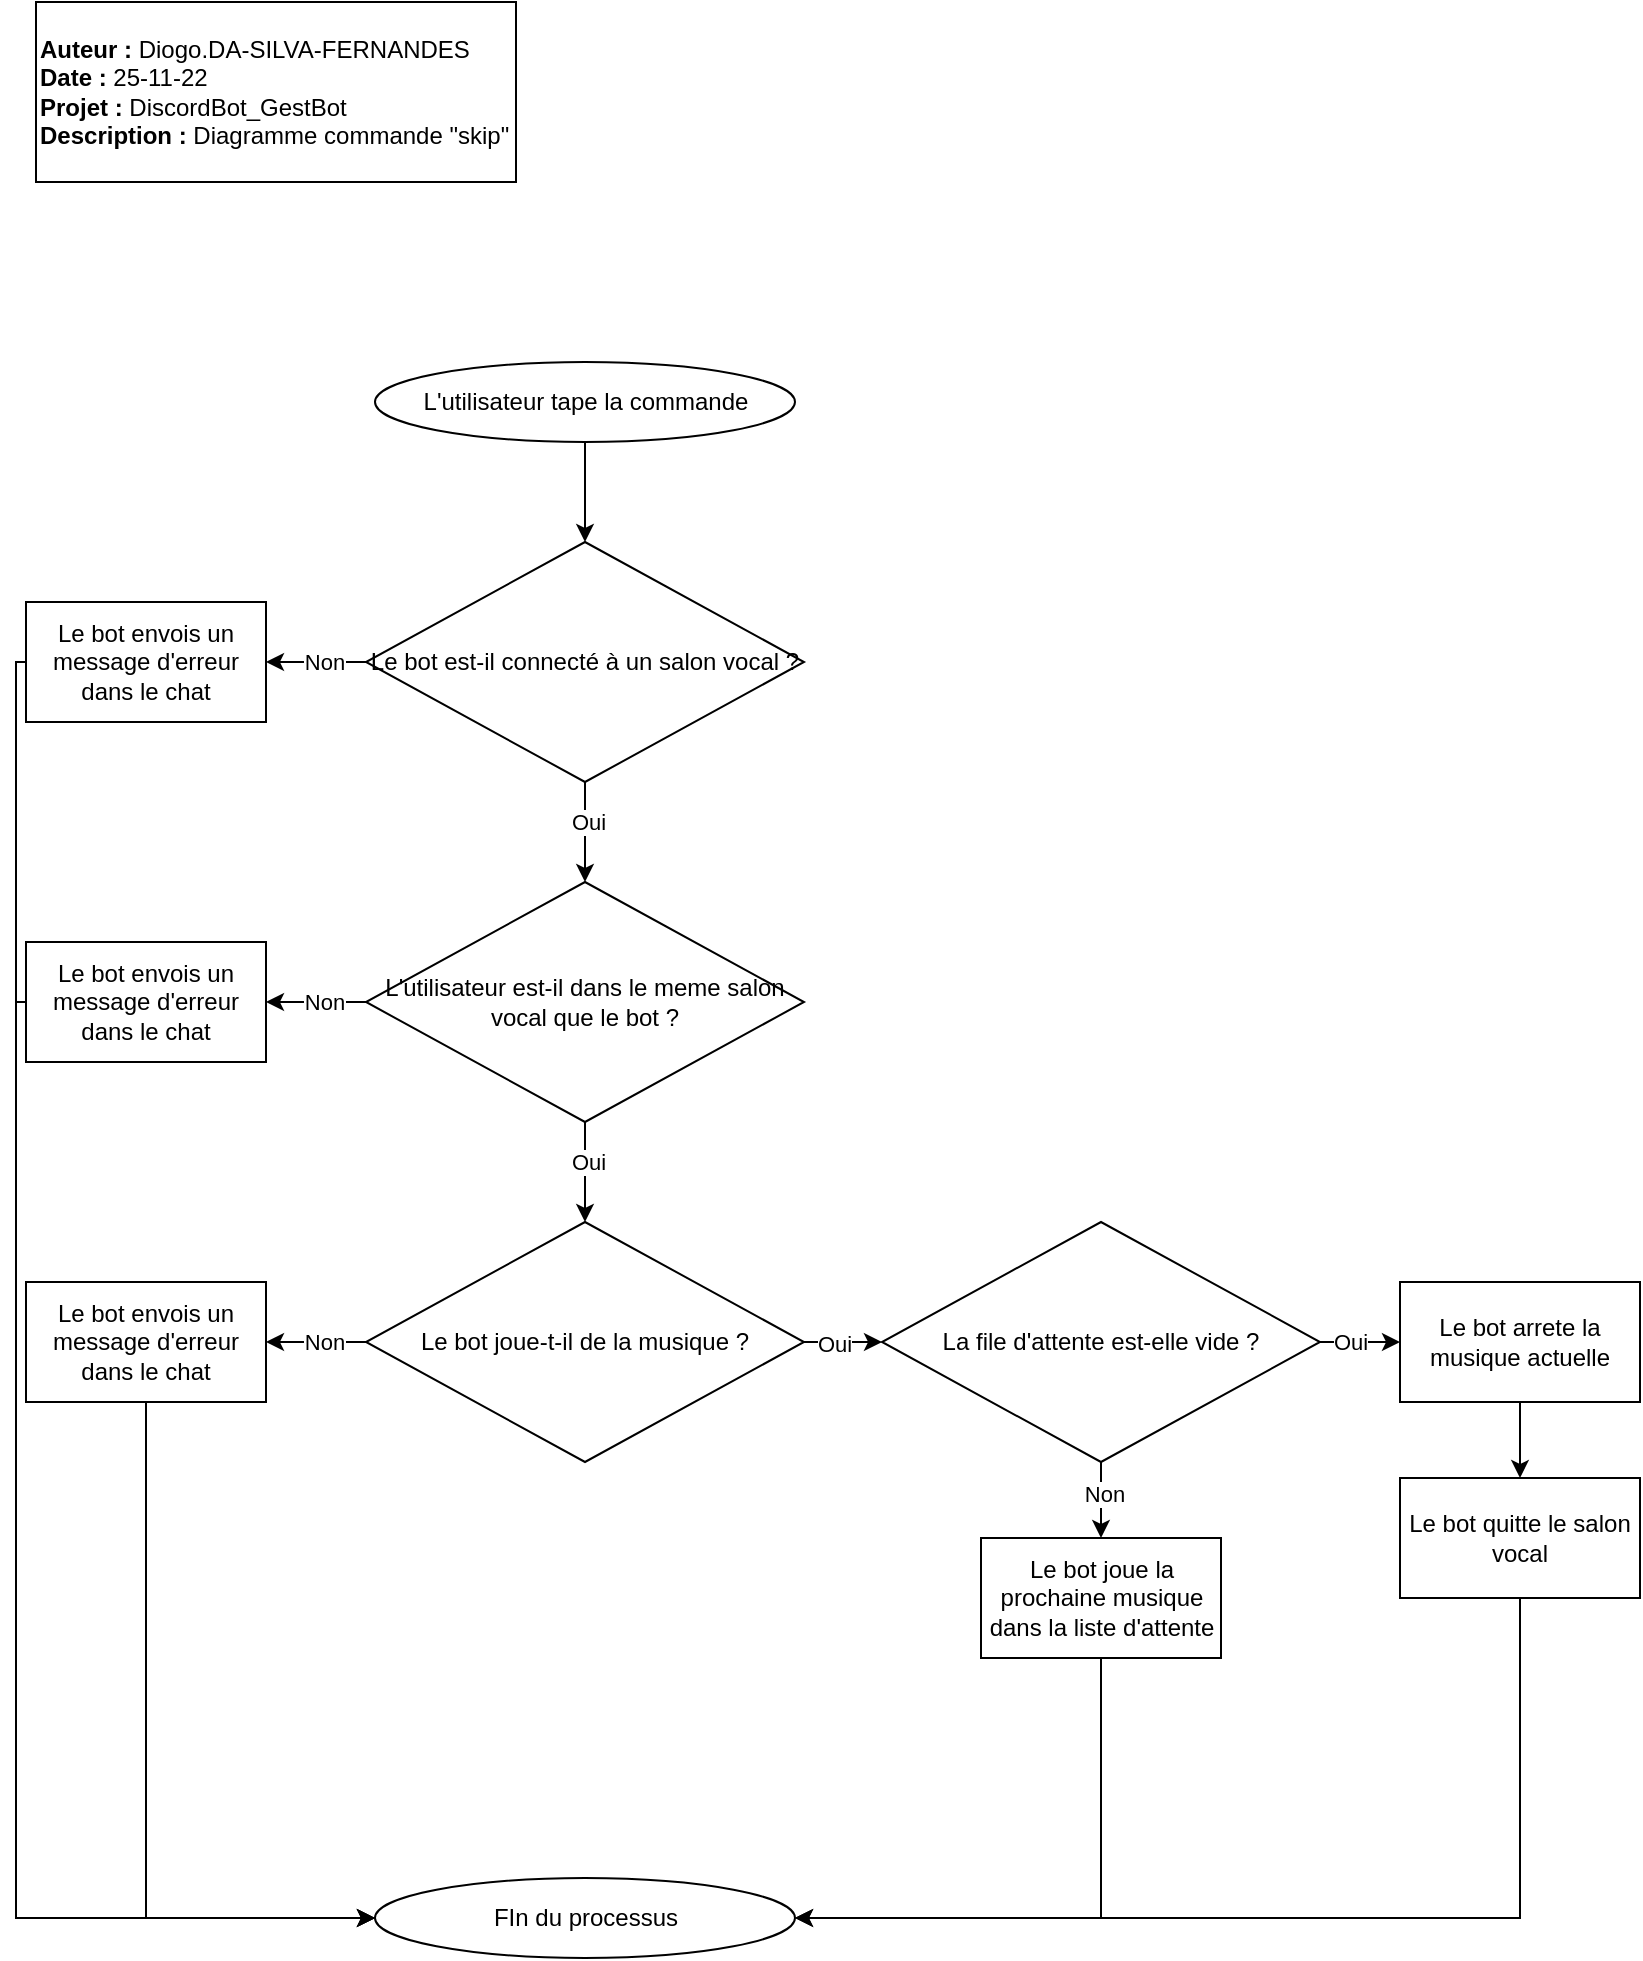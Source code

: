 <mxfile version="20.3.0" type="device"><diagram id="C5RBs43oDa-KdzZeNtuy" name="Page-1"><mxGraphModel dx="1185" dy="714" grid="1" gridSize="10" guides="1" tooltips="1" connect="1" arrows="1" fold="1" page="1" pageScale="1" pageWidth="827" pageHeight="1169" math="0" shadow="0"><root><mxCell id="WIyWlLk6GJQsqaUBKTNV-0"/><mxCell id="WIyWlLk6GJQsqaUBKTNV-1" parent="WIyWlLk6GJQsqaUBKTNV-0"/><mxCell id="dV4Sxf6LGVnAyfoYmHct-1" style="edgeStyle=orthogonalEdgeStyle;rounded=0;orthogonalLoop=1;jettySize=auto;html=1;exitX=0.5;exitY=1;exitDx=0;exitDy=0;entryX=0.5;entryY=0;entryDx=0;entryDy=0;" parent="WIyWlLk6GJQsqaUBKTNV-1" source="dV4Sxf6LGVnAyfoYmHct-2" target="dV4Sxf6LGVnAyfoYmHct-7" edge="1"><mxGeometry relative="1" as="geometry"/></mxCell><mxCell id="dV4Sxf6LGVnAyfoYmHct-2" value="L'utilisateur tape la commande" style="ellipse;whiteSpace=wrap;html=1;" parent="WIyWlLk6GJQsqaUBKTNV-1" vertex="1"><mxGeometry x="189.5" y="230" width="210" height="40" as="geometry"/></mxCell><mxCell id="dV4Sxf6LGVnAyfoYmHct-3" style="edgeStyle=orthogonalEdgeStyle;rounded=0;orthogonalLoop=1;jettySize=auto;html=1;exitX=0;exitY=0.5;exitDx=0;exitDy=0;entryX=1;entryY=0.5;entryDx=0;entryDy=0;" parent="WIyWlLk6GJQsqaUBKTNV-1" source="dV4Sxf6LGVnAyfoYmHct-7" target="dV4Sxf6LGVnAyfoYmHct-9" edge="1"><mxGeometry relative="1" as="geometry"/></mxCell><mxCell id="dV4Sxf6LGVnAyfoYmHct-4" value="Non" style="edgeLabel;html=1;align=center;verticalAlign=middle;resizable=0;points=[];" parent="dV4Sxf6LGVnAyfoYmHct-3" vertex="1" connectable="0"><mxGeometry x="0.185" y="-1" relative="1" as="geometry"><mxPoint x="8" y="1" as="offset"/></mxGeometry></mxCell><mxCell id="dV4Sxf6LGVnAyfoYmHct-5" style="edgeStyle=orthogonalEdgeStyle;rounded=0;orthogonalLoop=1;jettySize=auto;html=1;entryX=0.5;entryY=0;entryDx=0;entryDy=0;" parent="WIyWlLk6GJQsqaUBKTNV-1" source="dV4Sxf6LGVnAyfoYmHct-7" target="dV4Sxf6LGVnAyfoYmHct-12" edge="1"><mxGeometry relative="1" as="geometry"><mxPoint x="298.5" y="480" as="targetPoint"/></mxGeometry></mxCell><mxCell id="dV4Sxf6LGVnAyfoYmHct-6" value="Oui" style="edgeLabel;html=1;align=center;verticalAlign=middle;resizable=0;points=[];" parent="dV4Sxf6LGVnAyfoYmHct-5" vertex="1" connectable="0"><mxGeometry x="-0.21" y="1" relative="1" as="geometry"><mxPoint as="offset"/></mxGeometry></mxCell><mxCell id="dV4Sxf6LGVnAyfoYmHct-7" value="Le bot est-il connecté à un salon vocal ?" style="rhombus;whiteSpace=wrap;html=1;" parent="WIyWlLk6GJQsqaUBKTNV-1" vertex="1"><mxGeometry x="185" y="320" width="219" height="120" as="geometry"/></mxCell><mxCell id="dV4Sxf6LGVnAyfoYmHct-8" style="edgeStyle=orthogonalEdgeStyle;rounded=0;orthogonalLoop=1;jettySize=auto;html=1;exitX=0;exitY=0.5;exitDx=0;exitDy=0;entryX=0;entryY=0.5;entryDx=0;entryDy=0;" parent="WIyWlLk6GJQsqaUBKTNV-1" source="dV4Sxf6LGVnAyfoYmHct-9" target="dV4Sxf6LGVnAyfoYmHct-26" edge="1"><mxGeometry relative="1" as="geometry"><mxPoint x="166" y="855" as="targetPoint"/><Array as="points"><mxPoint x="10" y="380"/><mxPoint x="10" y="1008"/></Array></mxGeometry></mxCell><mxCell id="dV4Sxf6LGVnAyfoYmHct-9" value="Le bot envois un message d'erreur dans le chat" style="rounded=0;whiteSpace=wrap;html=1;" parent="WIyWlLk6GJQsqaUBKTNV-1" vertex="1"><mxGeometry x="15" y="350" width="120" height="60" as="geometry"/></mxCell><mxCell id="dV4Sxf6LGVnAyfoYmHct-10" style="edgeStyle=orthogonalEdgeStyle;rounded=0;orthogonalLoop=1;jettySize=auto;html=1;exitX=0.5;exitY=1;exitDx=0;exitDy=0;entryX=0.5;entryY=0;entryDx=0;entryDy=0;" parent="WIyWlLk6GJQsqaUBKTNV-1" source="dV4Sxf6LGVnAyfoYmHct-12" target="dV4Sxf6LGVnAyfoYmHct-21" edge="1"><mxGeometry relative="1" as="geometry"><mxPoint x="298" y="660" as="targetPoint"/></mxGeometry></mxCell><mxCell id="dV4Sxf6LGVnAyfoYmHct-11" value="Oui" style="edgeLabel;html=1;align=center;verticalAlign=middle;resizable=0;points=[];" parent="dV4Sxf6LGVnAyfoYmHct-10" vertex="1" connectable="0"><mxGeometry x="-0.283" y="1" relative="1" as="geometry"><mxPoint y="2" as="offset"/></mxGeometry></mxCell><mxCell id="dV4Sxf6LGVnAyfoYmHct-12" value="L'utilisateur est-il dans le meme salon vocal que le bot ?" style="rhombus;whiteSpace=wrap;html=1;" parent="WIyWlLk6GJQsqaUBKTNV-1" vertex="1"><mxGeometry x="185" y="490" width="219" height="120" as="geometry"/></mxCell><mxCell id="dV4Sxf6LGVnAyfoYmHct-13" style="edgeStyle=orthogonalEdgeStyle;rounded=0;orthogonalLoop=1;jettySize=auto;html=1;exitX=0;exitY=0.5;exitDx=0;exitDy=0;entryX=1;entryY=0.5;entryDx=0;entryDy=0;" parent="WIyWlLk6GJQsqaUBKTNV-1" source="dV4Sxf6LGVnAyfoYmHct-12" target="dV4Sxf6LGVnAyfoYmHct-16" edge="1"><mxGeometry relative="1" as="geometry"><mxPoint x="189" y="550" as="sourcePoint"/></mxGeometry></mxCell><mxCell id="dV4Sxf6LGVnAyfoYmHct-14" value="Non" style="edgeLabel;html=1;align=center;verticalAlign=middle;resizable=0;points=[];" parent="dV4Sxf6LGVnAyfoYmHct-13" vertex="1" connectable="0"><mxGeometry x="0.185" y="-1" relative="1" as="geometry"><mxPoint x="8" y="1" as="offset"/></mxGeometry></mxCell><mxCell id="dV4Sxf6LGVnAyfoYmHct-15" style="edgeStyle=orthogonalEdgeStyle;rounded=0;orthogonalLoop=1;jettySize=auto;html=1;exitX=0;exitY=0.5;exitDx=0;exitDy=0;entryX=0;entryY=0.5;entryDx=0;entryDy=0;" parent="WIyWlLk6GJQsqaUBKTNV-1" source="dV4Sxf6LGVnAyfoYmHct-16" target="dV4Sxf6LGVnAyfoYmHct-26" edge="1"><mxGeometry relative="1" as="geometry"><Array as="points"><mxPoint x="10" y="550"/><mxPoint x="10" y="1008"/></Array></mxGeometry></mxCell><mxCell id="dV4Sxf6LGVnAyfoYmHct-16" value="Le bot envois un message d'erreur dans le chat" style="rounded=0;whiteSpace=wrap;html=1;" parent="WIyWlLk6GJQsqaUBKTNV-1" vertex="1"><mxGeometry x="15" y="520" width="120" height="60" as="geometry"/></mxCell><mxCell id="dV4Sxf6LGVnAyfoYmHct-17" style="edgeStyle=orthogonalEdgeStyle;rounded=0;orthogonalLoop=1;jettySize=auto;html=1;exitX=0;exitY=0.5;exitDx=0;exitDy=0;entryX=1;entryY=0.5;entryDx=0;entryDy=0;" parent="WIyWlLk6GJQsqaUBKTNV-1" source="dV4Sxf6LGVnAyfoYmHct-21" target="dV4Sxf6LGVnAyfoYmHct-23" edge="1"><mxGeometry relative="1" as="geometry"/></mxCell><mxCell id="dV4Sxf6LGVnAyfoYmHct-18" value="Non" style="edgeLabel;html=1;align=center;verticalAlign=middle;resizable=0;points=[];" parent="dV4Sxf6LGVnAyfoYmHct-17" vertex="1" connectable="0"><mxGeometry x="0.183" y="-1" relative="1" as="geometry"><mxPoint x="8" y="1" as="offset"/></mxGeometry></mxCell><mxCell id="dV4Sxf6LGVnAyfoYmHct-19" style="edgeStyle=orthogonalEdgeStyle;rounded=0;orthogonalLoop=1;jettySize=auto;html=1;exitX=1;exitY=0.5;exitDx=0;exitDy=0;entryX=0;entryY=0.5;entryDx=0;entryDy=0;" parent="WIyWlLk6GJQsqaUBKTNV-1" source="dV4Sxf6LGVnAyfoYmHct-21" target="dV4Sxf6LGVnAyfoYmHct-32" edge="1"><mxGeometry relative="1" as="geometry"><mxPoint x="465" y="720" as="targetPoint"/></mxGeometry></mxCell><mxCell id="dV4Sxf6LGVnAyfoYmHct-20" value="Oui" style="edgeLabel;html=1;align=center;verticalAlign=middle;resizable=0;points=[];" parent="dV4Sxf6LGVnAyfoYmHct-19" vertex="1" connectable="0"><mxGeometry x="-0.265" y="-1" relative="1" as="geometry"><mxPoint as="offset"/></mxGeometry></mxCell><mxCell id="dV4Sxf6LGVnAyfoYmHct-21" value="Le bot joue-t-il de la musique ?" style="rhombus;whiteSpace=wrap;html=1;" parent="WIyWlLk6GJQsqaUBKTNV-1" vertex="1"><mxGeometry x="185" y="660" width="219" height="120" as="geometry"/></mxCell><mxCell id="dV4Sxf6LGVnAyfoYmHct-22" style="edgeStyle=orthogonalEdgeStyle;rounded=0;orthogonalLoop=1;jettySize=auto;html=1;exitX=0.5;exitY=1;exitDx=0;exitDy=0;entryX=0;entryY=0.5;entryDx=0;entryDy=0;" parent="WIyWlLk6GJQsqaUBKTNV-1" source="dV4Sxf6LGVnAyfoYmHct-23" target="dV4Sxf6LGVnAyfoYmHct-26" edge="1"><mxGeometry relative="1" as="geometry"/></mxCell><mxCell id="dV4Sxf6LGVnAyfoYmHct-23" value="Le bot envois un message d'erreur dans le chat" style="rounded=0;whiteSpace=wrap;html=1;" parent="WIyWlLk6GJQsqaUBKTNV-1" vertex="1"><mxGeometry x="15" y="690" width="120" height="60" as="geometry"/></mxCell><mxCell id="dV4Sxf6LGVnAyfoYmHct-24" style="edgeStyle=orthogonalEdgeStyle;rounded=0;orthogonalLoop=1;jettySize=auto;html=1;exitX=0.5;exitY=1;exitDx=0;exitDy=0;entryX=0.5;entryY=0;entryDx=0;entryDy=0;" parent="WIyWlLk6GJQsqaUBKTNV-1" edge="1"><mxGeometry relative="1" as="geometry"><mxPoint x="648" y="752" as="sourcePoint"/></mxGeometry></mxCell><mxCell id="dV4Sxf6LGVnAyfoYmHct-26" value="FIn du processus" style="ellipse;whiteSpace=wrap;html=1;" parent="WIyWlLk6GJQsqaUBKTNV-1" vertex="1"><mxGeometry x="189.5" y="988" width="210" height="40" as="geometry"/></mxCell><mxCell id="dV4Sxf6LGVnAyfoYmHct-27" value="&lt;div&gt;&lt;b&gt;Auteur :&lt;/b&gt; Diogo.DA-SILVA-FERNANDES&lt;/div&gt;&lt;div&gt;&lt;b&gt;Date :&lt;/b&gt; 25-11-22&lt;/div&gt;&lt;div&gt;&lt;b&gt;Projet :&lt;/b&gt; DiscordBot_GestBot&lt;br&gt;&lt;b&gt;Description :&lt;/b&gt; Diagramme commande &quot;skip&quot;&lt;br&gt;&lt;/div&gt;" style="rounded=0;whiteSpace=wrap;html=1;align=left;glass=0;shadow=0;sketch=0;" parent="WIyWlLk6GJQsqaUBKTNV-1" vertex="1"><mxGeometry x="20" y="50" width="240" height="90" as="geometry"/></mxCell><mxCell id="dV4Sxf6LGVnAyfoYmHct-28" style="edgeStyle=orthogonalEdgeStyle;rounded=0;orthogonalLoop=1;jettySize=auto;html=1;entryX=0.5;entryY=0;entryDx=0;entryDy=0;" parent="WIyWlLk6GJQsqaUBKTNV-1" edge="1"><mxGeometry relative="1" as="geometry"><mxPoint x="648" y="842" as="sourcePoint"/></mxGeometry></mxCell><mxCell id="dV4Sxf6LGVnAyfoYmHct-34" style="edgeStyle=orthogonalEdgeStyle;rounded=0;orthogonalLoop=1;jettySize=auto;html=1;exitX=1;exitY=0.5;exitDx=0;exitDy=0;entryX=0;entryY=0.5;entryDx=0;entryDy=0;" parent="WIyWlLk6GJQsqaUBKTNV-1" source="dV4Sxf6LGVnAyfoYmHct-32" target="dV4Sxf6LGVnAyfoYmHct-37" edge="1"><mxGeometry relative="1" as="geometry"><mxPoint x="702" y="720" as="targetPoint"/></mxGeometry></mxCell><mxCell id="dV4Sxf6LGVnAyfoYmHct-35" value="Oui" style="edgeLabel;html=1;align=center;verticalAlign=middle;resizable=0;points=[];" parent="dV4Sxf6LGVnAyfoYmHct-34" vertex="1" connectable="0"><mxGeometry x="-0.355" y="-1" relative="1" as="geometry"><mxPoint x="2" y="-1" as="offset"/></mxGeometry></mxCell><mxCell id="dV4Sxf6LGVnAyfoYmHct-41" style="edgeStyle=orthogonalEdgeStyle;rounded=0;orthogonalLoop=1;jettySize=auto;html=1;exitX=0.5;exitY=1;exitDx=0;exitDy=0;entryX=0.5;entryY=0;entryDx=0;entryDy=0;" parent="WIyWlLk6GJQsqaUBKTNV-1" source="dV4Sxf6LGVnAyfoYmHct-32" target="dV4Sxf6LGVnAyfoYmHct-40" edge="1"><mxGeometry relative="1" as="geometry"/></mxCell><mxCell id="dV4Sxf6LGVnAyfoYmHct-42" value="Non" style="edgeLabel;html=1;align=center;verticalAlign=middle;resizable=0;points=[];" parent="dV4Sxf6LGVnAyfoYmHct-41" vertex="1" connectable="0"><mxGeometry x="-0.193" y="1" relative="1" as="geometry"><mxPoint as="offset"/></mxGeometry></mxCell><mxCell id="dV4Sxf6LGVnAyfoYmHct-32" value="La file d'attente est-elle vide ?" style="rhombus;whiteSpace=wrap;html=1;" parent="WIyWlLk6GJQsqaUBKTNV-1" vertex="1"><mxGeometry x="443" y="660" width="219" height="120" as="geometry"/></mxCell><mxCell id="dV4Sxf6LGVnAyfoYmHct-39" style="edgeStyle=orthogonalEdgeStyle;rounded=0;orthogonalLoop=1;jettySize=auto;html=1;entryX=0.5;entryY=0;entryDx=0;entryDy=0;" parent="WIyWlLk6GJQsqaUBKTNV-1" source="dV4Sxf6LGVnAyfoYmHct-37" target="dV4Sxf6LGVnAyfoYmHct-38" edge="1"><mxGeometry relative="1" as="geometry"/></mxCell><mxCell id="dV4Sxf6LGVnAyfoYmHct-37" value="Le bot arrete la musique actuelle" style="rounded=0;whiteSpace=wrap;html=1;" parent="WIyWlLk6GJQsqaUBKTNV-1" vertex="1"><mxGeometry x="702" y="690" width="120" height="60" as="geometry"/></mxCell><mxCell id="dV4Sxf6LGVnAyfoYmHct-44" style="edgeStyle=orthogonalEdgeStyle;rounded=0;orthogonalLoop=1;jettySize=auto;html=1;exitX=0.5;exitY=1;exitDx=0;exitDy=0;entryX=1;entryY=0.5;entryDx=0;entryDy=0;" parent="WIyWlLk6GJQsqaUBKTNV-1" source="dV4Sxf6LGVnAyfoYmHct-38" target="dV4Sxf6LGVnAyfoYmHct-26" edge="1"><mxGeometry relative="1" as="geometry"><mxPoint x="425" y="978" as="targetPoint"/></mxGeometry></mxCell><mxCell id="dV4Sxf6LGVnAyfoYmHct-38" value="Le bot quitte le salon vocal" style="rounded=0;whiteSpace=wrap;html=1;" parent="WIyWlLk6GJQsqaUBKTNV-1" vertex="1"><mxGeometry x="702" y="788" width="120" height="60" as="geometry"/></mxCell><mxCell id="dV4Sxf6LGVnAyfoYmHct-43" style="edgeStyle=orthogonalEdgeStyle;rounded=0;orthogonalLoop=1;jettySize=auto;html=1;entryX=1;entryY=0.5;entryDx=0;entryDy=0;exitX=0.5;exitY=1;exitDx=0;exitDy=0;" parent="WIyWlLk6GJQsqaUBKTNV-1" source="dV4Sxf6LGVnAyfoYmHct-40" target="dV4Sxf6LGVnAyfoYmHct-26" edge="1"><mxGeometry relative="1" as="geometry"/></mxCell><mxCell id="dV4Sxf6LGVnAyfoYmHct-40" value="Le bot joue la prochaine musique dans la liste d'attente" style="rounded=0;whiteSpace=wrap;html=1;" parent="WIyWlLk6GJQsqaUBKTNV-1" vertex="1"><mxGeometry x="492.5" y="818" width="120" height="60" as="geometry"/></mxCell></root></mxGraphModel></diagram></mxfile>